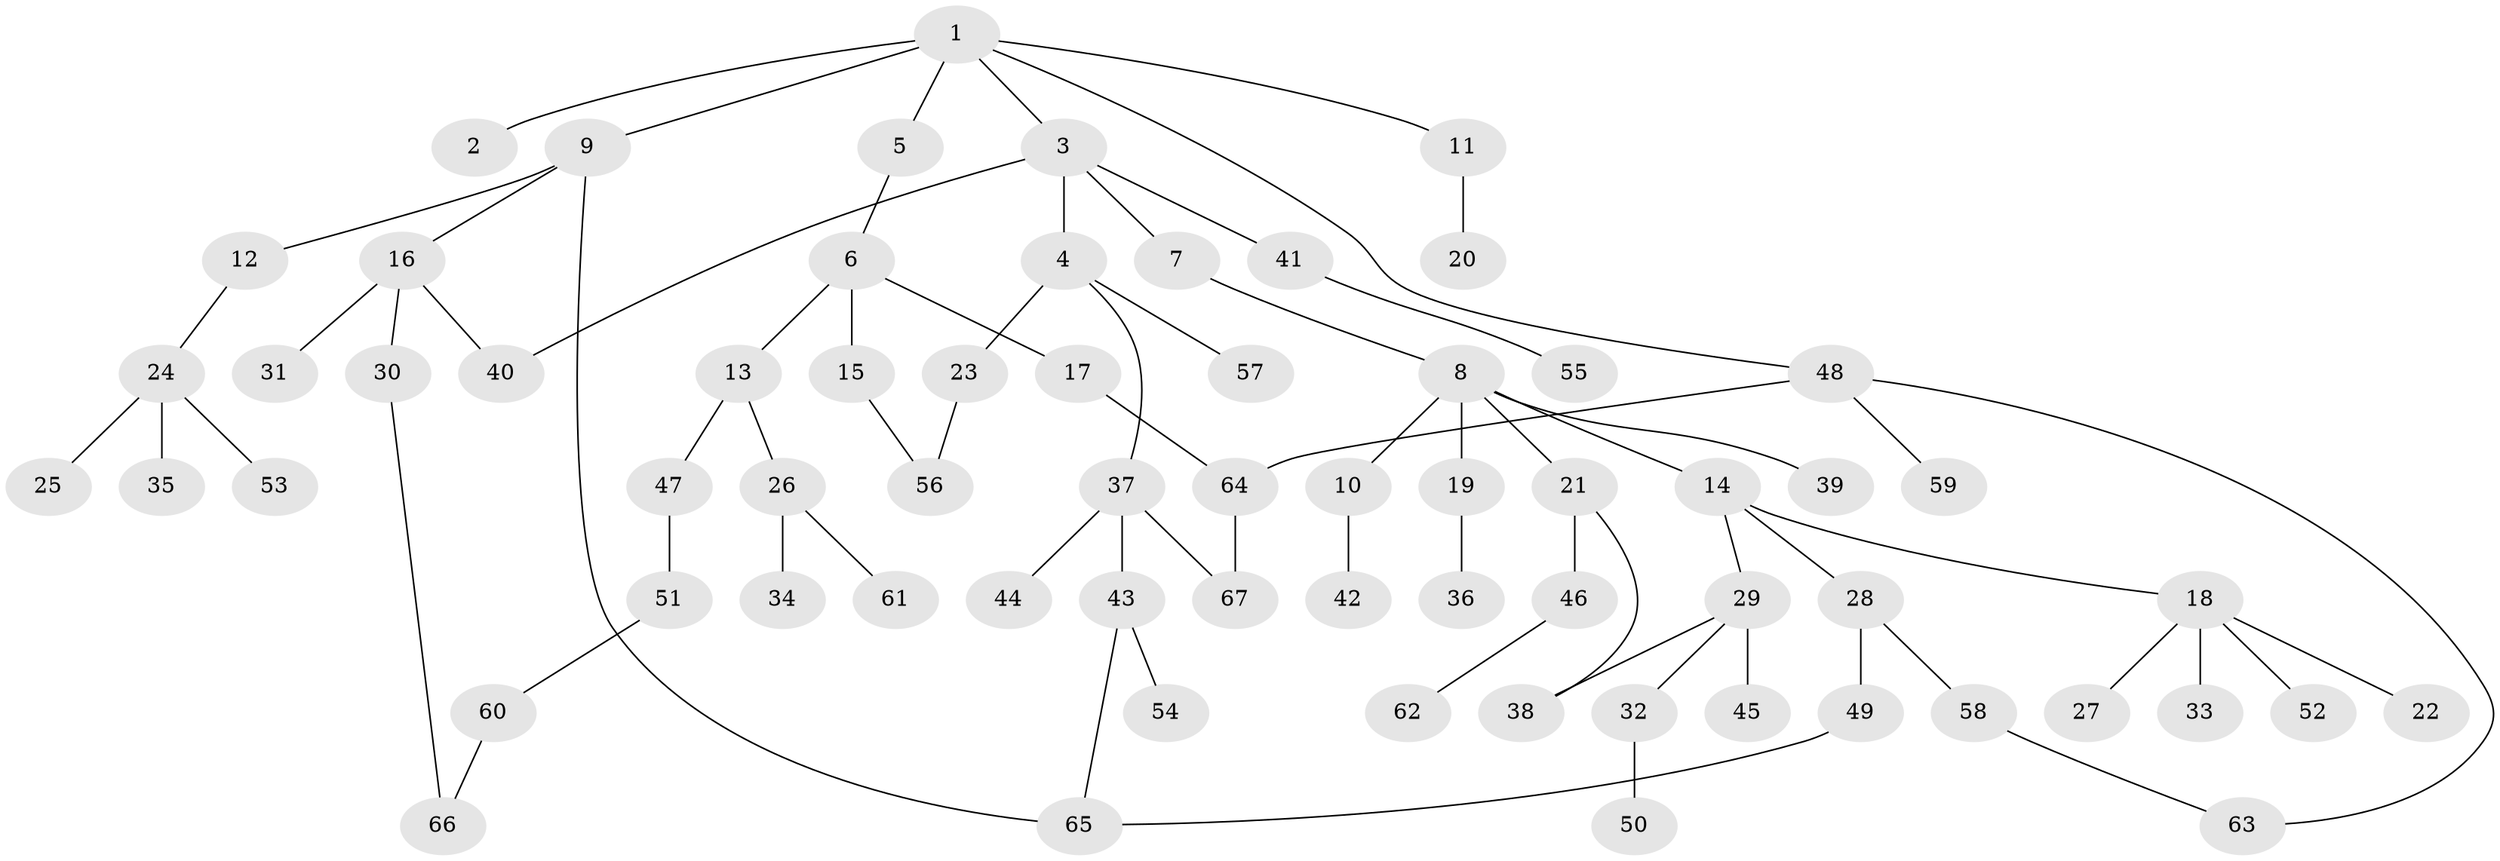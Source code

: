 // coarse degree distribution, {6: 0.045454545454545456, 1: 0.4090909090909091, 5: 0.06818181818181818, 3: 0.1590909090909091, 4: 0.11363636363636363, 2: 0.20454545454545456}
// Generated by graph-tools (version 1.1) at 2025/41/03/06/25 10:41:28]
// undirected, 67 vertices, 75 edges
graph export_dot {
graph [start="1"]
  node [color=gray90,style=filled];
  1;
  2;
  3;
  4;
  5;
  6;
  7;
  8;
  9;
  10;
  11;
  12;
  13;
  14;
  15;
  16;
  17;
  18;
  19;
  20;
  21;
  22;
  23;
  24;
  25;
  26;
  27;
  28;
  29;
  30;
  31;
  32;
  33;
  34;
  35;
  36;
  37;
  38;
  39;
  40;
  41;
  42;
  43;
  44;
  45;
  46;
  47;
  48;
  49;
  50;
  51;
  52;
  53;
  54;
  55;
  56;
  57;
  58;
  59;
  60;
  61;
  62;
  63;
  64;
  65;
  66;
  67;
  1 -- 2;
  1 -- 3;
  1 -- 5;
  1 -- 9;
  1 -- 11;
  1 -- 48;
  3 -- 4;
  3 -- 7;
  3 -- 40;
  3 -- 41;
  4 -- 23;
  4 -- 37;
  4 -- 57;
  5 -- 6;
  6 -- 13;
  6 -- 15;
  6 -- 17;
  7 -- 8;
  8 -- 10;
  8 -- 14;
  8 -- 19;
  8 -- 21;
  8 -- 39;
  9 -- 12;
  9 -- 16;
  9 -- 65;
  10 -- 42;
  11 -- 20;
  12 -- 24;
  13 -- 26;
  13 -- 47;
  14 -- 18;
  14 -- 28;
  14 -- 29;
  15 -- 56;
  16 -- 30;
  16 -- 31;
  16 -- 40;
  17 -- 64;
  18 -- 22;
  18 -- 27;
  18 -- 33;
  18 -- 52;
  19 -- 36;
  21 -- 46;
  21 -- 38;
  23 -- 56;
  24 -- 25;
  24 -- 35;
  24 -- 53;
  26 -- 34;
  26 -- 61;
  28 -- 49;
  28 -- 58;
  29 -- 32;
  29 -- 38;
  29 -- 45;
  30 -- 66;
  32 -- 50;
  37 -- 43;
  37 -- 44;
  37 -- 67;
  41 -- 55;
  43 -- 54;
  43 -- 65;
  46 -- 62;
  47 -- 51;
  48 -- 59;
  48 -- 63;
  48 -- 64;
  49 -- 65;
  51 -- 60;
  58 -- 63;
  60 -- 66;
  64 -- 67;
}
